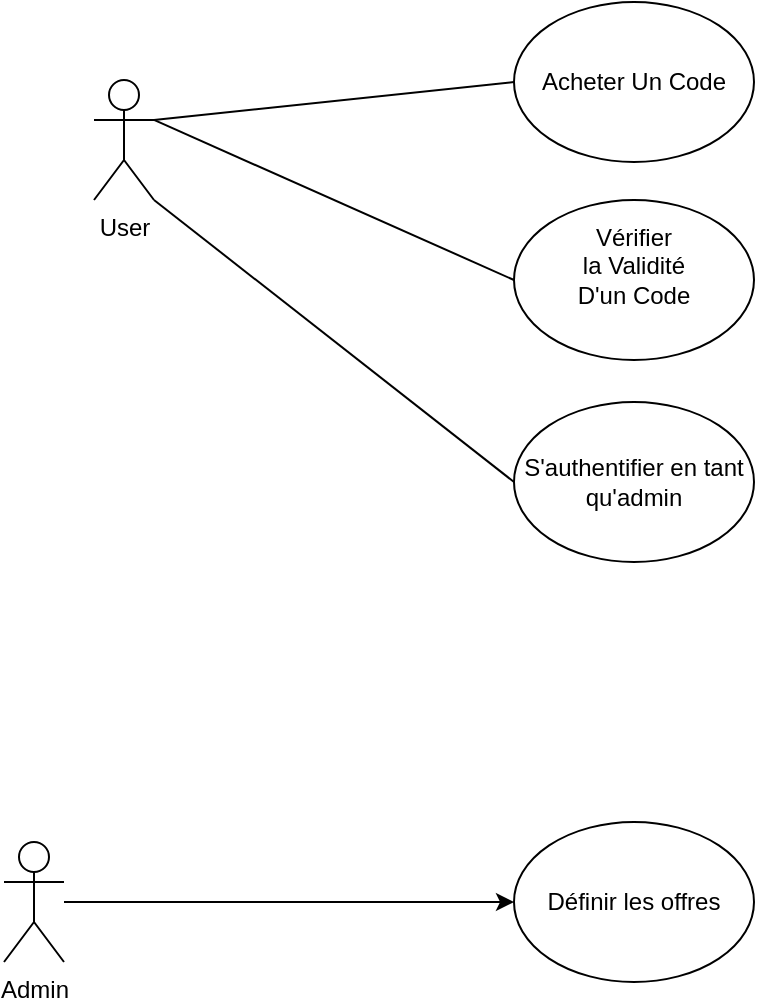 <mxfile version="20.4.0" type="github">
  <diagram id="S-alI5P5jRZVqD6Lum6Q" name="Page-1">
    <mxGraphModel dx="1038" dy="495" grid="1" gridSize="10" guides="1" tooltips="1" connect="1" arrows="1" fold="1" page="1" pageScale="1" pageWidth="827" pageHeight="1169" math="0" shadow="0">
      <root>
        <mxCell id="0" />
        <mxCell id="1" parent="0" />
        <mxCell id="GgDHPttUwfQujWBgTErz-19" value="User" style="shape=umlActor;verticalLabelPosition=bottom;verticalAlign=top;html=1;outlineConnect=0;" parent="1" vertex="1">
          <mxGeometry x="60" y="59" width="30" height="60" as="geometry" />
        </mxCell>
        <mxCell id="GgDHPttUwfQujWBgTErz-26" value="S&#39;authentifier en tant qu&#39;admin" style="ellipse;whiteSpace=wrap;html=1;" parent="1" vertex="1">
          <mxGeometry x="270" y="220" width="120" height="80" as="geometry" />
        </mxCell>
        <mxCell id="GgDHPttUwfQujWBgTErz-35" value="" style="endArrow=none;html=1;rounded=0;exitX=1;exitY=1;exitDx=0;exitDy=0;exitPerimeter=0;entryX=0;entryY=0.5;entryDx=0;entryDy=0;" parent="1" source="GgDHPttUwfQujWBgTErz-19" target="GgDHPttUwfQujWBgTErz-26" edge="1">
          <mxGeometry width="50" height="50" relative="1" as="geometry">
            <mxPoint x="90" y="280" as="sourcePoint" />
            <mxPoint x="170" y="260" as="targetPoint" />
          </mxGeometry>
        </mxCell>
        <mxCell id="GgDHPttUwfQujWBgTErz-36" value="Acheter Un Code" style="ellipse;whiteSpace=wrap;html=1;" parent="1" vertex="1">
          <mxGeometry x="270" y="20" width="120" height="80" as="geometry" />
        </mxCell>
        <mxCell id="GgDHPttUwfQujWBgTErz-37" value="" style="endArrow=none;html=1;rounded=0;entryX=0;entryY=0.5;entryDx=0;entryDy=0;exitX=1;exitY=0.333;exitDx=0;exitDy=0;exitPerimeter=0;" parent="1" source="GgDHPttUwfQujWBgTErz-19" target="GgDHPttUwfQujWBgTErz-36" edge="1">
          <mxGeometry width="50" height="50" relative="1" as="geometry">
            <mxPoint x="90" y="130" as="sourcePoint" />
            <mxPoint x="140" y="80" as="targetPoint" />
          </mxGeometry>
        </mxCell>
        <mxCell id="GgDHPttUwfQujWBgTErz-41" value="Vérifier &lt;br&gt;&lt;div&gt;la Validité &lt;br&gt;&lt;/div&gt;&lt;div&gt;D&#39;un Code&lt;/div&gt;&lt;div&gt;&lt;br&gt;&lt;/div&gt;" style="ellipse;whiteSpace=wrap;html=1;" parent="1" vertex="1">
          <mxGeometry x="270" y="119" width="120" height="80" as="geometry" />
        </mxCell>
        <mxCell id="GgDHPttUwfQujWBgTErz-42" value="" style="endArrow=none;html=1;rounded=0;exitX=1;exitY=0.333;exitDx=0;exitDy=0;exitPerimeter=0;entryX=0;entryY=0.5;entryDx=0;entryDy=0;" parent="1" source="GgDHPttUwfQujWBgTErz-19" target="GgDHPttUwfQujWBgTErz-41" edge="1">
          <mxGeometry width="50" height="50" relative="1" as="geometry">
            <mxPoint x="100" y="170" as="sourcePoint" />
            <mxPoint x="150" y="120" as="targetPoint" />
          </mxGeometry>
        </mxCell>
        <mxCell id="JA6PF8SNbRtc8Y-RjLcM-4" value="Admin" style="shape=umlActor;verticalLabelPosition=bottom;verticalAlign=top;html=1;outlineConnect=0;" vertex="1" parent="1">
          <mxGeometry x="15" y="440" width="30" height="60" as="geometry" />
        </mxCell>
        <mxCell id="JA6PF8SNbRtc8Y-RjLcM-5" value="Définir les offres" style="ellipse;whiteSpace=wrap;html=1;" vertex="1" parent="1">
          <mxGeometry x="270" y="430" width="120" height="80" as="geometry" />
        </mxCell>
        <mxCell id="JA6PF8SNbRtc8Y-RjLcM-6" value="" style="endArrow=classic;html=1;rounded=0;entryX=0;entryY=0.5;entryDx=0;entryDy=0;" edge="1" source="JA6PF8SNbRtc8Y-RjLcM-4" target="JA6PF8SNbRtc8Y-RjLcM-5" parent="1">
          <mxGeometry width="50" height="50" relative="1" as="geometry">
            <mxPoint x="80" y="340" as="sourcePoint" />
            <mxPoint x="130" y="290" as="targetPoint" />
            <Array as="points" />
          </mxGeometry>
        </mxCell>
      </root>
    </mxGraphModel>
  </diagram>
</mxfile>
